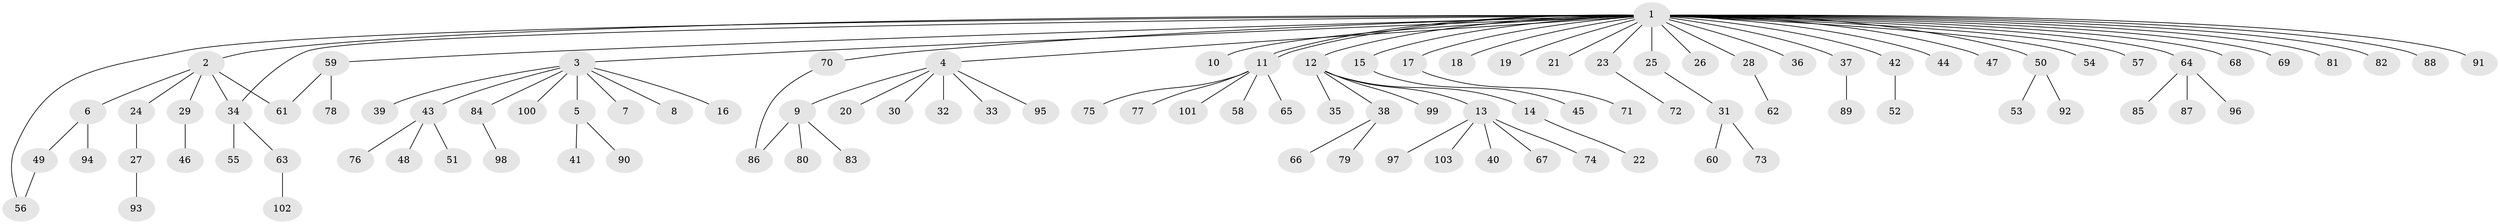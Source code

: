 // coarse degree distribution, {34: 0.01282051282051282, 6: 0.038461538461538464, 10: 0.01282051282051282, 3: 0.07692307692307693, 1: 0.717948717948718, 5: 0.02564102564102564, 2: 0.11538461538461539}
// Generated by graph-tools (version 1.1) at 2025/23/03/03/25 07:23:52]
// undirected, 103 vertices, 107 edges
graph export_dot {
graph [start="1"]
  node [color=gray90,style=filled];
  1;
  2;
  3;
  4;
  5;
  6;
  7;
  8;
  9;
  10;
  11;
  12;
  13;
  14;
  15;
  16;
  17;
  18;
  19;
  20;
  21;
  22;
  23;
  24;
  25;
  26;
  27;
  28;
  29;
  30;
  31;
  32;
  33;
  34;
  35;
  36;
  37;
  38;
  39;
  40;
  41;
  42;
  43;
  44;
  45;
  46;
  47;
  48;
  49;
  50;
  51;
  52;
  53;
  54;
  55;
  56;
  57;
  58;
  59;
  60;
  61;
  62;
  63;
  64;
  65;
  66;
  67;
  68;
  69;
  70;
  71;
  72;
  73;
  74;
  75;
  76;
  77;
  78;
  79;
  80;
  81;
  82;
  83;
  84;
  85;
  86;
  87;
  88;
  89;
  90;
  91;
  92;
  93;
  94;
  95;
  96;
  97;
  98;
  99;
  100;
  101;
  102;
  103;
  1 -- 2;
  1 -- 3;
  1 -- 4;
  1 -- 10;
  1 -- 11;
  1 -- 11;
  1 -- 12;
  1 -- 15;
  1 -- 17;
  1 -- 18;
  1 -- 19;
  1 -- 21;
  1 -- 23;
  1 -- 25;
  1 -- 26;
  1 -- 28;
  1 -- 34;
  1 -- 36;
  1 -- 37;
  1 -- 42;
  1 -- 44;
  1 -- 47;
  1 -- 50;
  1 -- 54;
  1 -- 56;
  1 -- 57;
  1 -- 59;
  1 -- 64;
  1 -- 68;
  1 -- 69;
  1 -- 70;
  1 -- 81;
  1 -- 82;
  1 -- 88;
  1 -- 91;
  2 -- 6;
  2 -- 24;
  2 -- 29;
  2 -- 34;
  2 -- 61;
  3 -- 5;
  3 -- 7;
  3 -- 8;
  3 -- 16;
  3 -- 39;
  3 -- 43;
  3 -- 84;
  3 -- 100;
  4 -- 9;
  4 -- 20;
  4 -- 30;
  4 -- 32;
  4 -- 33;
  4 -- 95;
  5 -- 41;
  5 -- 90;
  6 -- 49;
  6 -- 94;
  9 -- 80;
  9 -- 83;
  9 -- 86;
  11 -- 58;
  11 -- 65;
  11 -- 75;
  11 -- 77;
  11 -- 101;
  12 -- 13;
  12 -- 14;
  12 -- 35;
  12 -- 38;
  12 -- 99;
  13 -- 40;
  13 -- 67;
  13 -- 74;
  13 -- 97;
  13 -- 103;
  14 -- 22;
  15 -- 45;
  17 -- 71;
  23 -- 72;
  24 -- 27;
  25 -- 31;
  27 -- 93;
  28 -- 62;
  29 -- 46;
  31 -- 60;
  31 -- 73;
  34 -- 55;
  34 -- 63;
  37 -- 89;
  38 -- 66;
  38 -- 79;
  42 -- 52;
  43 -- 48;
  43 -- 51;
  43 -- 76;
  49 -- 56;
  50 -- 53;
  50 -- 92;
  59 -- 61;
  59 -- 78;
  63 -- 102;
  64 -- 85;
  64 -- 87;
  64 -- 96;
  70 -- 86;
  84 -- 98;
}
